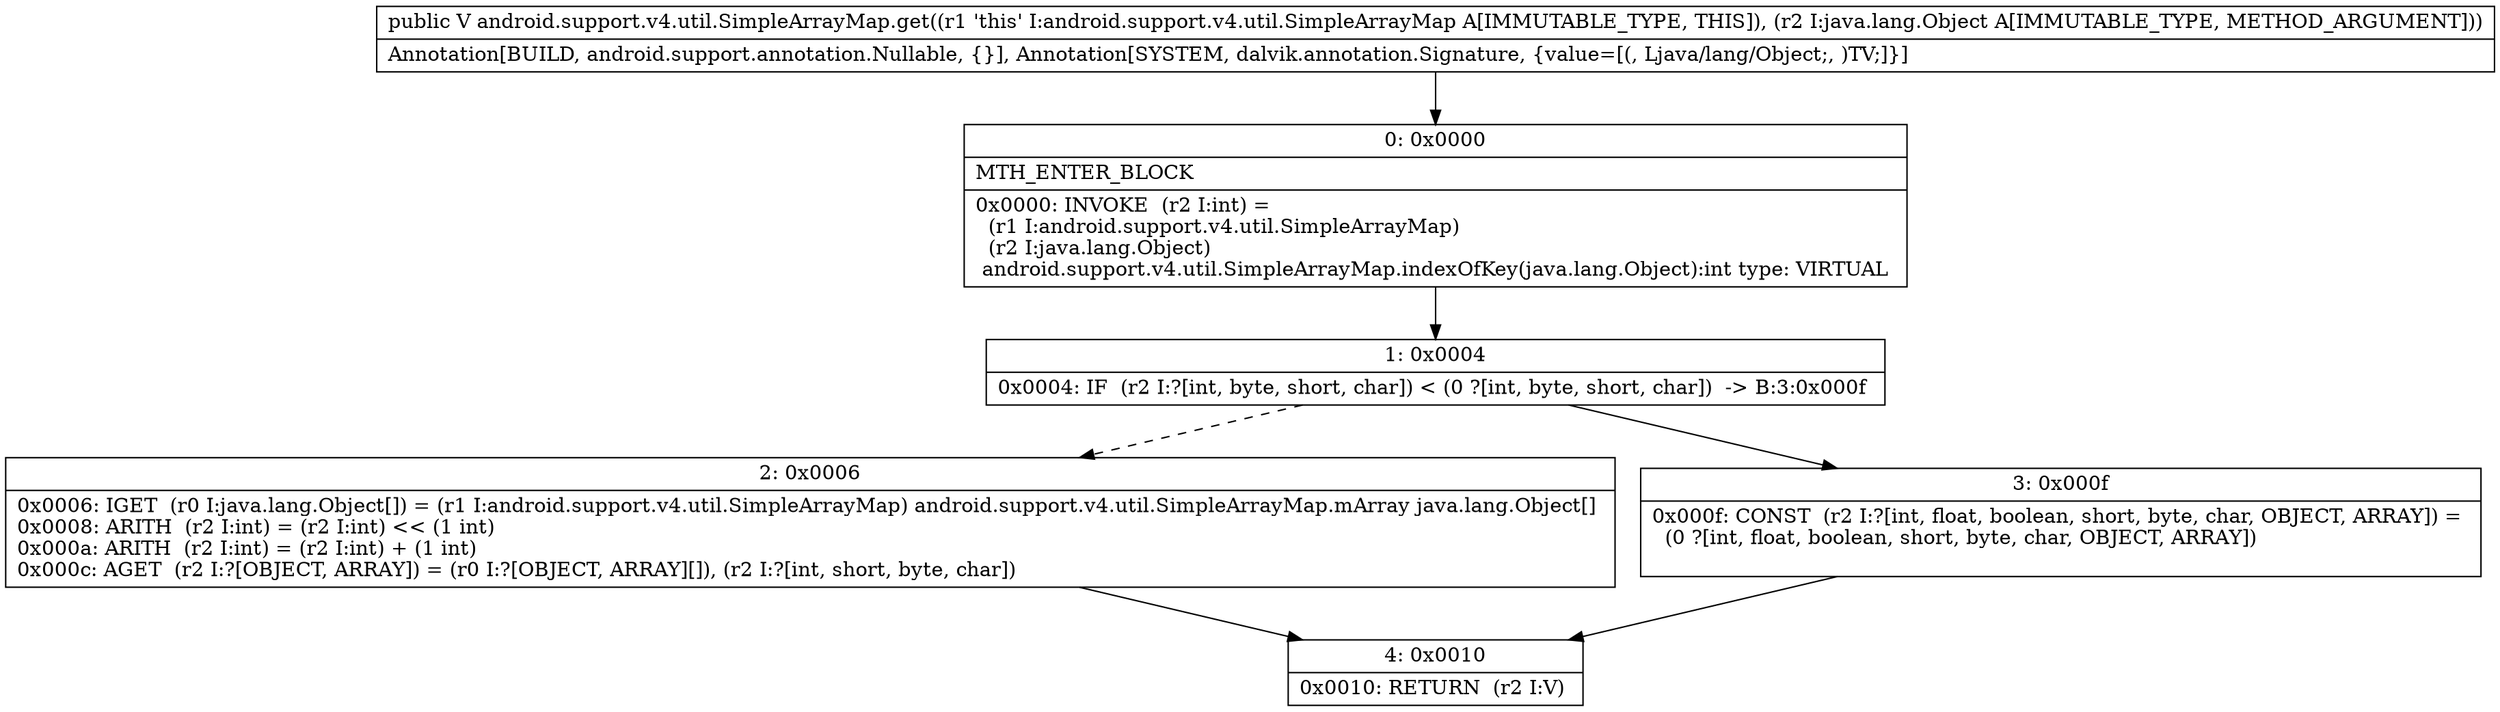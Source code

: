digraph "CFG forandroid.support.v4.util.SimpleArrayMap.get(Ljava\/lang\/Object;)Ljava\/lang\/Object;" {
Node_0 [shape=record,label="{0\:\ 0x0000|MTH_ENTER_BLOCK\l|0x0000: INVOKE  (r2 I:int) = \l  (r1 I:android.support.v4.util.SimpleArrayMap)\l  (r2 I:java.lang.Object)\l android.support.v4.util.SimpleArrayMap.indexOfKey(java.lang.Object):int type: VIRTUAL \l}"];
Node_1 [shape=record,label="{1\:\ 0x0004|0x0004: IF  (r2 I:?[int, byte, short, char]) \< (0 ?[int, byte, short, char])  \-\> B:3:0x000f \l}"];
Node_2 [shape=record,label="{2\:\ 0x0006|0x0006: IGET  (r0 I:java.lang.Object[]) = (r1 I:android.support.v4.util.SimpleArrayMap) android.support.v4.util.SimpleArrayMap.mArray java.lang.Object[] \l0x0008: ARITH  (r2 I:int) = (r2 I:int) \<\< (1 int) \l0x000a: ARITH  (r2 I:int) = (r2 I:int) + (1 int) \l0x000c: AGET  (r2 I:?[OBJECT, ARRAY]) = (r0 I:?[OBJECT, ARRAY][]), (r2 I:?[int, short, byte, char]) \l}"];
Node_3 [shape=record,label="{3\:\ 0x000f|0x000f: CONST  (r2 I:?[int, float, boolean, short, byte, char, OBJECT, ARRAY]) = \l  (0 ?[int, float, boolean, short, byte, char, OBJECT, ARRAY])\l \l}"];
Node_4 [shape=record,label="{4\:\ 0x0010|0x0010: RETURN  (r2 I:V) \l}"];
MethodNode[shape=record,label="{public V android.support.v4.util.SimpleArrayMap.get((r1 'this' I:android.support.v4.util.SimpleArrayMap A[IMMUTABLE_TYPE, THIS]), (r2 I:java.lang.Object A[IMMUTABLE_TYPE, METHOD_ARGUMENT]))  | Annotation[BUILD, android.support.annotation.Nullable, \{\}], Annotation[SYSTEM, dalvik.annotation.Signature, \{value=[(, Ljava\/lang\/Object;, )TV;]\}]\l}"];
MethodNode -> Node_0;
Node_0 -> Node_1;
Node_1 -> Node_2[style=dashed];
Node_1 -> Node_3;
Node_2 -> Node_4;
Node_3 -> Node_4;
}

